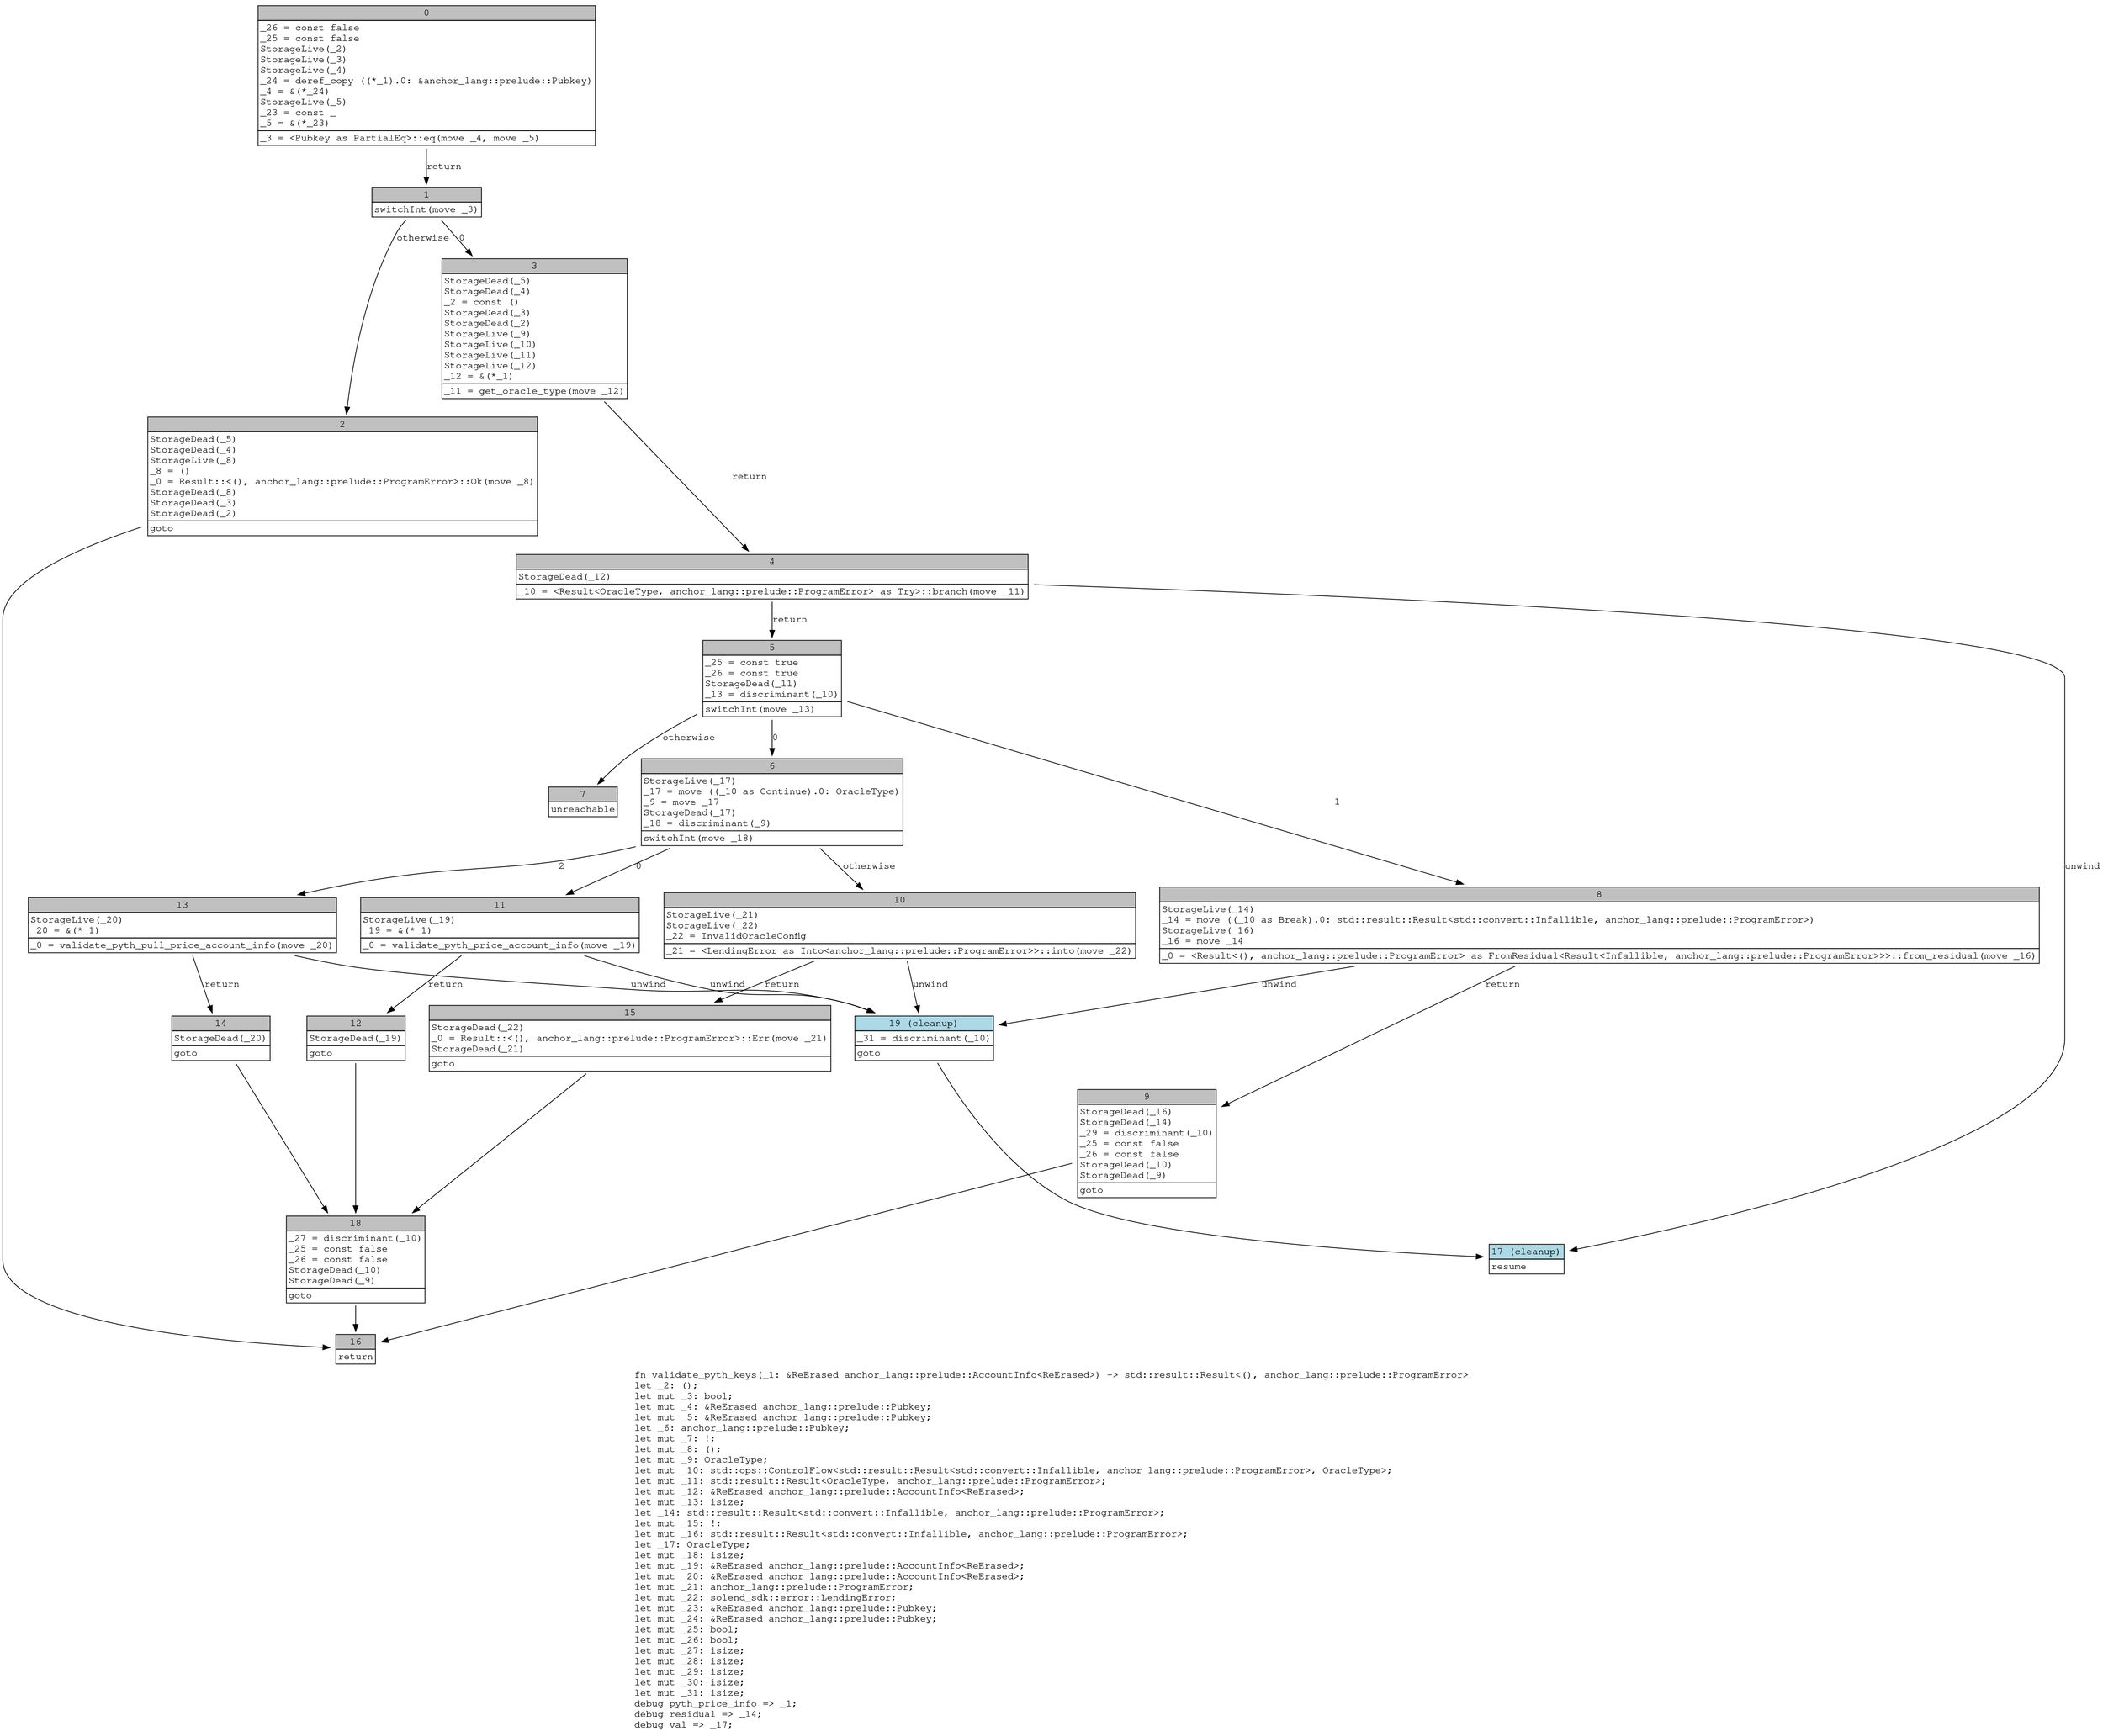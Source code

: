 digraph Mir_0_32 {
    graph [fontname="Courier, monospace"];
    node [fontname="Courier, monospace"];
    edge [fontname="Courier, monospace"];
    label=<fn validate_pyth_keys(_1: &amp;ReErased anchor_lang::prelude::AccountInfo&lt;ReErased&gt;) -&gt; std::result::Result&lt;(), anchor_lang::prelude::ProgramError&gt;<br align="left"/>let _2: ();<br align="left"/>let mut _3: bool;<br align="left"/>let mut _4: &amp;ReErased anchor_lang::prelude::Pubkey;<br align="left"/>let mut _5: &amp;ReErased anchor_lang::prelude::Pubkey;<br align="left"/>let _6: anchor_lang::prelude::Pubkey;<br align="left"/>let mut _7: !;<br align="left"/>let mut _8: ();<br align="left"/>let mut _9: OracleType;<br align="left"/>let mut _10: std::ops::ControlFlow&lt;std::result::Result&lt;std::convert::Infallible, anchor_lang::prelude::ProgramError&gt;, OracleType&gt;;<br align="left"/>let mut _11: std::result::Result&lt;OracleType, anchor_lang::prelude::ProgramError&gt;;<br align="left"/>let mut _12: &amp;ReErased anchor_lang::prelude::AccountInfo&lt;ReErased&gt;;<br align="left"/>let mut _13: isize;<br align="left"/>let _14: std::result::Result&lt;std::convert::Infallible, anchor_lang::prelude::ProgramError&gt;;<br align="left"/>let mut _15: !;<br align="left"/>let mut _16: std::result::Result&lt;std::convert::Infallible, anchor_lang::prelude::ProgramError&gt;;<br align="left"/>let _17: OracleType;<br align="left"/>let mut _18: isize;<br align="left"/>let mut _19: &amp;ReErased anchor_lang::prelude::AccountInfo&lt;ReErased&gt;;<br align="left"/>let mut _20: &amp;ReErased anchor_lang::prelude::AccountInfo&lt;ReErased&gt;;<br align="left"/>let mut _21: anchor_lang::prelude::ProgramError;<br align="left"/>let mut _22: solend_sdk::error::LendingError;<br align="left"/>let mut _23: &amp;ReErased anchor_lang::prelude::Pubkey;<br align="left"/>let mut _24: &amp;ReErased anchor_lang::prelude::Pubkey;<br align="left"/>let mut _25: bool;<br align="left"/>let mut _26: bool;<br align="left"/>let mut _27: isize;<br align="left"/>let mut _28: isize;<br align="left"/>let mut _29: isize;<br align="left"/>let mut _30: isize;<br align="left"/>let mut _31: isize;<br align="left"/>debug pyth_price_info =&gt; _1;<br align="left"/>debug residual =&gt; _14;<br align="left"/>debug val =&gt; _17;<br align="left"/>>;
    bb0__0_32 [shape="none", label=<<table border="0" cellborder="1" cellspacing="0"><tr><td bgcolor="gray" align="center" colspan="1">0</td></tr><tr><td align="left" balign="left">_26 = const false<br/>_25 = const false<br/>StorageLive(_2)<br/>StorageLive(_3)<br/>StorageLive(_4)<br/>_24 = deref_copy ((*_1).0: &amp;anchor_lang::prelude::Pubkey)<br/>_4 = &amp;(*_24)<br/>StorageLive(_5)<br/>_23 = const _<br/>_5 = &amp;(*_23)<br/></td></tr><tr><td align="left">_3 = &lt;Pubkey as PartialEq&gt;::eq(move _4, move _5)</td></tr></table>>];
    bb1__0_32 [shape="none", label=<<table border="0" cellborder="1" cellspacing="0"><tr><td bgcolor="gray" align="center" colspan="1">1</td></tr><tr><td align="left">switchInt(move _3)</td></tr></table>>];
    bb2__0_32 [shape="none", label=<<table border="0" cellborder="1" cellspacing="0"><tr><td bgcolor="gray" align="center" colspan="1">2</td></tr><tr><td align="left" balign="left">StorageDead(_5)<br/>StorageDead(_4)<br/>StorageLive(_8)<br/>_8 = ()<br/>_0 = Result::&lt;(), anchor_lang::prelude::ProgramError&gt;::Ok(move _8)<br/>StorageDead(_8)<br/>StorageDead(_3)<br/>StorageDead(_2)<br/></td></tr><tr><td align="left">goto</td></tr></table>>];
    bb3__0_32 [shape="none", label=<<table border="0" cellborder="1" cellspacing="0"><tr><td bgcolor="gray" align="center" colspan="1">3</td></tr><tr><td align="left" balign="left">StorageDead(_5)<br/>StorageDead(_4)<br/>_2 = const ()<br/>StorageDead(_3)<br/>StorageDead(_2)<br/>StorageLive(_9)<br/>StorageLive(_10)<br/>StorageLive(_11)<br/>StorageLive(_12)<br/>_12 = &amp;(*_1)<br/></td></tr><tr><td align="left">_11 = get_oracle_type(move _12)</td></tr></table>>];
    bb4__0_32 [shape="none", label=<<table border="0" cellborder="1" cellspacing="0"><tr><td bgcolor="gray" align="center" colspan="1">4</td></tr><tr><td align="left" balign="left">StorageDead(_12)<br/></td></tr><tr><td align="left">_10 = &lt;Result&lt;OracleType, anchor_lang::prelude::ProgramError&gt; as Try&gt;::branch(move _11)</td></tr></table>>];
    bb5__0_32 [shape="none", label=<<table border="0" cellborder="1" cellspacing="0"><tr><td bgcolor="gray" align="center" colspan="1">5</td></tr><tr><td align="left" balign="left">_25 = const true<br/>_26 = const true<br/>StorageDead(_11)<br/>_13 = discriminant(_10)<br/></td></tr><tr><td align="left">switchInt(move _13)</td></tr></table>>];
    bb6__0_32 [shape="none", label=<<table border="0" cellborder="1" cellspacing="0"><tr><td bgcolor="gray" align="center" colspan="1">6</td></tr><tr><td align="left" balign="left">StorageLive(_17)<br/>_17 = move ((_10 as Continue).0: OracleType)<br/>_9 = move _17<br/>StorageDead(_17)<br/>_18 = discriminant(_9)<br/></td></tr><tr><td align="left">switchInt(move _18)</td></tr></table>>];
    bb7__0_32 [shape="none", label=<<table border="0" cellborder="1" cellspacing="0"><tr><td bgcolor="gray" align="center" colspan="1">7</td></tr><tr><td align="left">unreachable</td></tr></table>>];
    bb8__0_32 [shape="none", label=<<table border="0" cellborder="1" cellspacing="0"><tr><td bgcolor="gray" align="center" colspan="1">8</td></tr><tr><td align="left" balign="left">StorageLive(_14)<br/>_14 = move ((_10 as Break).0: std::result::Result&lt;std::convert::Infallible, anchor_lang::prelude::ProgramError&gt;)<br/>StorageLive(_16)<br/>_16 = move _14<br/></td></tr><tr><td align="left">_0 = &lt;Result&lt;(), anchor_lang::prelude::ProgramError&gt; as FromResidual&lt;Result&lt;Infallible, anchor_lang::prelude::ProgramError&gt;&gt;&gt;::from_residual(move _16)</td></tr></table>>];
    bb9__0_32 [shape="none", label=<<table border="0" cellborder="1" cellspacing="0"><tr><td bgcolor="gray" align="center" colspan="1">9</td></tr><tr><td align="left" balign="left">StorageDead(_16)<br/>StorageDead(_14)<br/>_29 = discriminant(_10)<br/>_25 = const false<br/>_26 = const false<br/>StorageDead(_10)<br/>StorageDead(_9)<br/></td></tr><tr><td align="left">goto</td></tr></table>>];
    bb10__0_32 [shape="none", label=<<table border="0" cellborder="1" cellspacing="0"><tr><td bgcolor="gray" align="center" colspan="1">10</td></tr><tr><td align="left" balign="left">StorageLive(_21)<br/>StorageLive(_22)<br/>_22 = InvalidOracleConfig<br/></td></tr><tr><td align="left">_21 = &lt;LendingError as Into&lt;anchor_lang::prelude::ProgramError&gt;&gt;::into(move _22)</td></tr></table>>];
    bb11__0_32 [shape="none", label=<<table border="0" cellborder="1" cellspacing="0"><tr><td bgcolor="gray" align="center" colspan="1">11</td></tr><tr><td align="left" balign="left">StorageLive(_19)<br/>_19 = &amp;(*_1)<br/></td></tr><tr><td align="left">_0 = validate_pyth_price_account_info(move _19)</td></tr></table>>];
    bb12__0_32 [shape="none", label=<<table border="0" cellborder="1" cellspacing="0"><tr><td bgcolor="gray" align="center" colspan="1">12</td></tr><tr><td align="left" balign="left">StorageDead(_19)<br/></td></tr><tr><td align="left">goto</td></tr></table>>];
    bb13__0_32 [shape="none", label=<<table border="0" cellborder="1" cellspacing="0"><tr><td bgcolor="gray" align="center" colspan="1">13</td></tr><tr><td align="left" balign="left">StorageLive(_20)<br/>_20 = &amp;(*_1)<br/></td></tr><tr><td align="left">_0 = validate_pyth_pull_price_account_info(move _20)</td></tr></table>>];
    bb14__0_32 [shape="none", label=<<table border="0" cellborder="1" cellspacing="0"><tr><td bgcolor="gray" align="center" colspan="1">14</td></tr><tr><td align="left" balign="left">StorageDead(_20)<br/></td></tr><tr><td align="left">goto</td></tr></table>>];
    bb15__0_32 [shape="none", label=<<table border="0" cellborder="1" cellspacing="0"><tr><td bgcolor="gray" align="center" colspan="1">15</td></tr><tr><td align="left" balign="left">StorageDead(_22)<br/>_0 = Result::&lt;(), anchor_lang::prelude::ProgramError&gt;::Err(move _21)<br/>StorageDead(_21)<br/></td></tr><tr><td align="left">goto</td></tr></table>>];
    bb16__0_32 [shape="none", label=<<table border="0" cellborder="1" cellspacing="0"><tr><td bgcolor="gray" align="center" colspan="1">16</td></tr><tr><td align="left">return</td></tr></table>>];
    bb17__0_32 [shape="none", label=<<table border="0" cellborder="1" cellspacing="0"><tr><td bgcolor="lightblue" align="center" colspan="1">17 (cleanup)</td></tr><tr><td align="left">resume</td></tr></table>>];
    bb18__0_32 [shape="none", label=<<table border="0" cellborder="1" cellspacing="0"><tr><td bgcolor="gray" align="center" colspan="1">18</td></tr><tr><td align="left" balign="left">_27 = discriminant(_10)<br/>_25 = const false<br/>_26 = const false<br/>StorageDead(_10)<br/>StorageDead(_9)<br/></td></tr><tr><td align="left">goto</td></tr></table>>];
    bb19__0_32 [shape="none", label=<<table border="0" cellborder="1" cellspacing="0"><tr><td bgcolor="lightblue" align="center" colspan="1">19 (cleanup)</td></tr><tr><td align="left" balign="left">_31 = discriminant(_10)<br/></td></tr><tr><td align="left">goto</td></tr></table>>];
    bb0__0_32 -> bb1__0_32 [label="return"];
    bb1__0_32 -> bb3__0_32 [label="0"];
    bb1__0_32 -> bb2__0_32 [label="otherwise"];
    bb2__0_32 -> bb16__0_32 [label=""];
    bb3__0_32 -> bb4__0_32 [label="return"];
    bb4__0_32 -> bb5__0_32 [label="return"];
    bb4__0_32 -> bb17__0_32 [label="unwind"];
    bb5__0_32 -> bb6__0_32 [label="0"];
    bb5__0_32 -> bb8__0_32 [label="1"];
    bb5__0_32 -> bb7__0_32 [label="otherwise"];
    bb6__0_32 -> bb11__0_32 [label="0"];
    bb6__0_32 -> bb13__0_32 [label="2"];
    bb6__0_32 -> bb10__0_32 [label="otherwise"];
    bb8__0_32 -> bb9__0_32 [label="return"];
    bb8__0_32 -> bb19__0_32 [label="unwind"];
    bb9__0_32 -> bb16__0_32 [label=""];
    bb10__0_32 -> bb15__0_32 [label="return"];
    bb10__0_32 -> bb19__0_32 [label="unwind"];
    bb11__0_32 -> bb12__0_32 [label="return"];
    bb11__0_32 -> bb19__0_32 [label="unwind"];
    bb12__0_32 -> bb18__0_32 [label=""];
    bb13__0_32 -> bb14__0_32 [label="return"];
    bb13__0_32 -> bb19__0_32 [label="unwind"];
    bb14__0_32 -> bb18__0_32 [label=""];
    bb15__0_32 -> bb18__0_32 [label=""];
    bb18__0_32 -> bb16__0_32 [label=""];
    bb19__0_32 -> bb17__0_32 [label=""];
}
